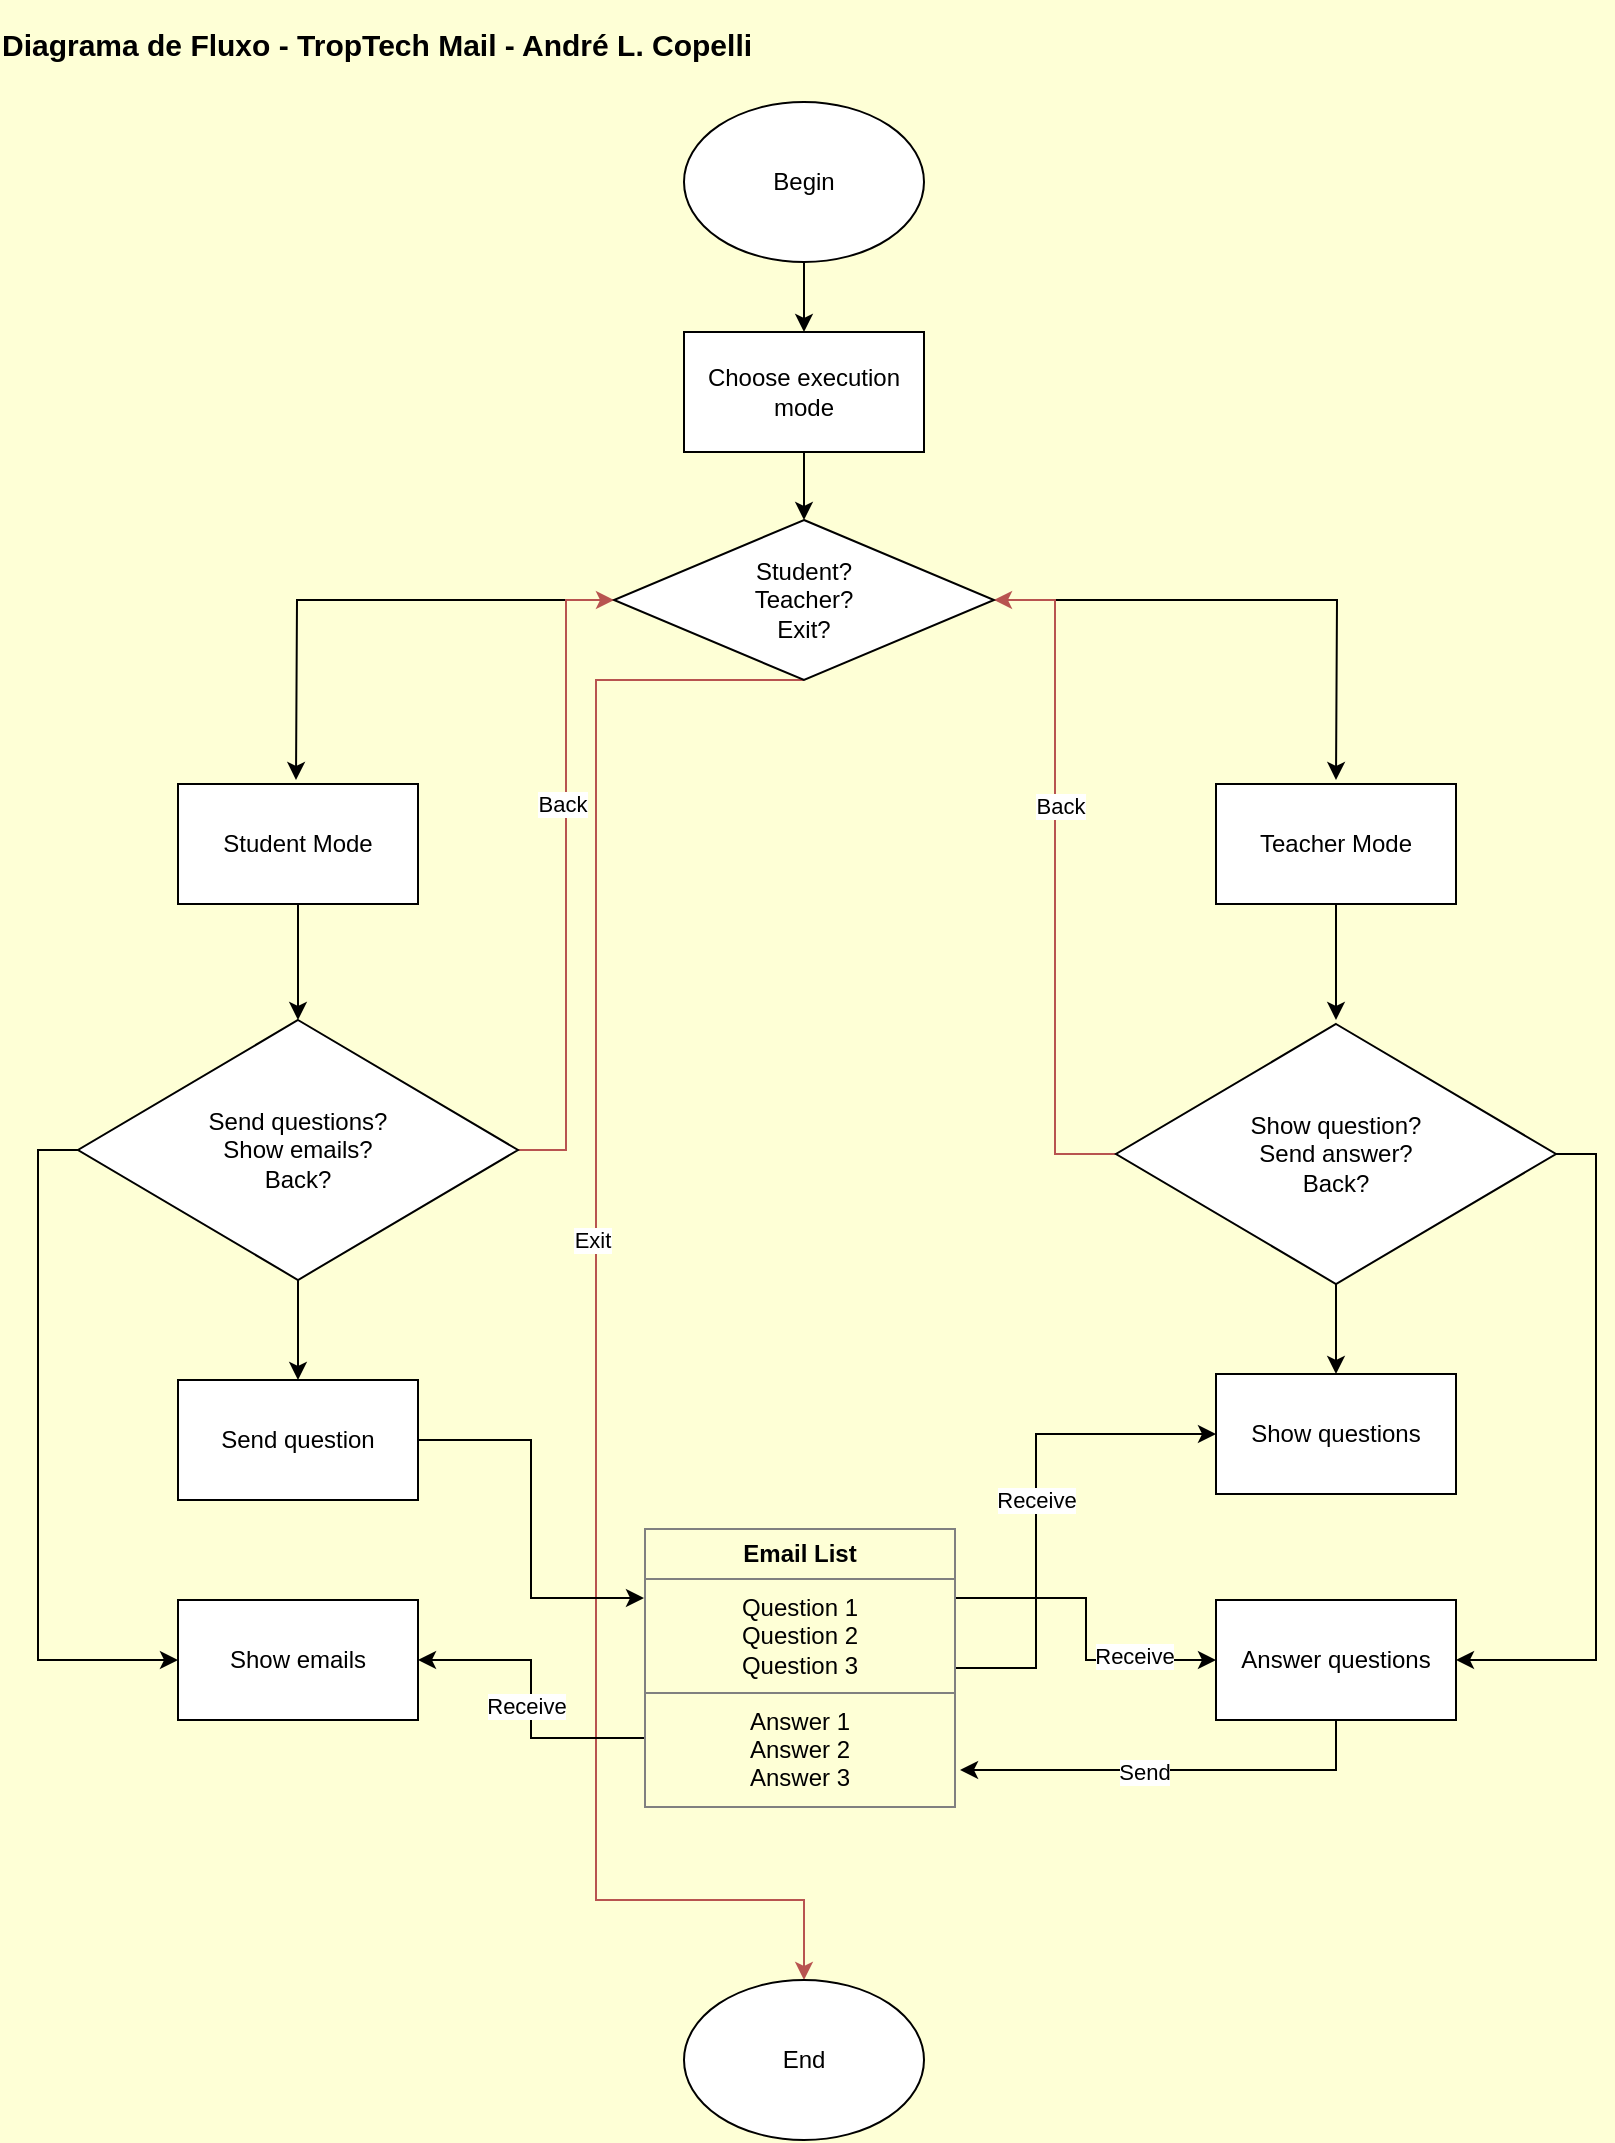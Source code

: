 <mxfile version="20.0.1" type="device"><diagram id="xlYHU5CSZkY-9sSW1oDO" name="Page-1"><mxGraphModel dx="1422" dy="729" grid="1" gridSize="10" guides="1" tooltips="1" connect="1" arrows="1" fold="1" page="1" pageScale="1" pageWidth="827" pageHeight="1169" background="#FEFFD6" math="0" shadow="0"><root><mxCell id="0"/><mxCell id="1" parent="0"/><mxCell id="3jwfVac4Wh4Kzz1UOb5K-14" style="edgeStyle=orthogonalEdgeStyle;rounded=0;orthogonalLoop=1;jettySize=auto;html=1;exitX=0.5;exitY=1;exitDx=0;exitDy=0;entryX=0.5;entryY=0;entryDx=0;entryDy=0;" parent="1" source="3jwfVac4Wh4Kzz1UOb5K-1" target="3jwfVac4Wh4Kzz1UOb5K-3" edge="1"><mxGeometry relative="1" as="geometry"/></mxCell><mxCell id="3jwfVac4Wh4Kzz1UOb5K-1" value="Begin" style="ellipse;whiteSpace=wrap;html=1;" parent="1" vertex="1"><mxGeometry x="354" y="61" width="120" height="80" as="geometry"/></mxCell><mxCell id="3jwfVac4Wh4Kzz1UOb5K-15" style="edgeStyle=orthogonalEdgeStyle;rounded=0;orthogonalLoop=1;jettySize=auto;html=1;exitX=0.5;exitY=1;exitDx=0;exitDy=0;entryX=0.5;entryY=0;entryDx=0;entryDy=0;" parent="1" source="3jwfVac4Wh4Kzz1UOb5K-3" target="3jwfVac4Wh4Kzz1UOb5K-4" edge="1"><mxGeometry relative="1" as="geometry"/></mxCell><mxCell id="3jwfVac4Wh4Kzz1UOb5K-3" value="Choose execution mode" style="rounded=0;whiteSpace=wrap;html=1;" parent="1" vertex="1"><mxGeometry x="354" y="176" width="120" height="60" as="geometry"/></mxCell><mxCell id="3jwfVac4Wh4Kzz1UOb5K-16" style="edgeStyle=orthogonalEdgeStyle;rounded=0;orthogonalLoop=1;jettySize=auto;html=1;" parent="1" source="3jwfVac4Wh4Kzz1UOb5K-4" edge="1"><mxGeometry relative="1" as="geometry"><mxPoint x="160" y="400" as="targetPoint"/></mxGeometry></mxCell><mxCell id="3jwfVac4Wh4Kzz1UOb5K-17" style="edgeStyle=orthogonalEdgeStyle;rounded=0;orthogonalLoop=1;jettySize=auto;html=1;exitX=1;exitY=0.5;exitDx=0;exitDy=0;" parent="1" source="3jwfVac4Wh4Kzz1UOb5K-4" edge="1"><mxGeometry relative="1" as="geometry"><mxPoint x="680" y="400" as="targetPoint"/></mxGeometry></mxCell><mxCell id="3jwfVac4Wh4Kzz1UOb5K-18" style="edgeStyle=orthogonalEdgeStyle;rounded=0;orthogonalLoop=1;jettySize=auto;html=1;exitX=0.5;exitY=1;exitDx=0;exitDy=0;entryX=0.5;entryY=0;entryDx=0;entryDy=0;fillColor=#f8cecc;strokeColor=#b85450;" parent="1" source="3jwfVac4Wh4Kzz1UOb5K-4" target="3jwfVac4Wh4Kzz1UOb5K-10" edge="1"><mxGeometry relative="1" as="geometry"><Array as="points"><mxPoint x="310" y="350"/><mxPoint x="310" y="960"/><mxPoint x="414" y="960"/></Array></mxGeometry></mxCell><mxCell id="3jwfVac4Wh4Kzz1UOb5K-29" value="Exit" style="edgeLabel;html=1;align=center;verticalAlign=middle;resizable=0;points=[];" parent="3jwfVac4Wh4Kzz1UOb5K-18" connectable="0" vertex="1"><mxGeometry x="-0.262" y="1" relative="1" as="geometry"><mxPoint x="-3" y="67" as="offset"/></mxGeometry></mxCell><mxCell id="3jwfVac4Wh4Kzz1UOb5K-4" value="Student?&lt;br&gt;Teacher?&lt;br&gt;Exit?" style="rhombus;whiteSpace=wrap;html=1;" parent="1" vertex="1"><mxGeometry x="319" y="270" width="190" height="80" as="geometry"/></mxCell><mxCell id="3jwfVac4Wh4Kzz1UOb5K-19" style="edgeStyle=orthogonalEdgeStyle;rounded=0;orthogonalLoop=1;jettySize=auto;html=1;exitX=0.5;exitY=1;exitDx=0;exitDy=0;entryX=0.5;entryY=0;entryDx=0;entryDy=0;" parent="1" source="3jwfVac4Wh4Kzz1UOb5K-5" target="3jwfVac4Wh4Kzz1UOb5K-7" edge="1"><mxGeometry relative="1" as="geometry"/></mxCell><mxCell id="3jwfVac4Wh4Kzz1UOb5K-5" value="Student Mode" style="rounded=0;whiteSpace=wrap;html=1;" parent="1" vertex="1"><mxGeometry x="101" y="402" width="120" height="60" as="geometry"/></mxCell><mxCell id="3jwfVac4Wh4Kzz1UOb5K-20" style="edgeStyle=orthogonalEdgeStyle;rounded=0;orthogonalLoop=1;jettySize=auto;html=1;exitX=0.5;exitY=1;exitDx=0;exitDy=0;" parent="1" source="3jwfVac4Wh4Kzz1UOb5K-6" edge="1"><mxGeometry relative="1" as="geometry"><mxPoint x="680" y="520" as="targetPoint"/></mxGeometry></mxCell><mxCell id="3jwfVac4Wh4Kzz1UOb5K-6" value="Teacher Mode" style="rounded=0;whiteSpace=wrap;html=1;" parent="1" vertex="1"><mxGeometry x="620" y="402" width="120" height="60" as="geometry"/></mxCell><mxCell id="3jwfVac4Wh4Kzz1UOb5K-21" style="edgeStyle=orthogonalEdgeStyle;rounded=0;orthogonalLoop=1;jettySize=auto;html=1;exitX=0.5;exitY=1;exitDx=0;exitDy=0;entryX=0.5;entryY=0;entryDx=0;entryDy=0;" parent="1" source="3jwfVac4Wh4Kzz1UOb5K-7" target="3jwfVac4Wh4Kzz1UOb5K-9" edge="1"><mxGeometry relative="1" as="geometry"/></mxCell><mxCell id="3jwfVac4Wh4Kzz1UOb5K-22" style="edgeStyle=orthogonalEdgeStyle;rounded=0;orthogonalLoop=1;jettySize=auto;html=1;exitX=0;exitY=0.5;exitDx=0;exitDy=0;entryX=0;entryY=0.5;entryDx=0;entryDy=0;" parent="1" source="3jwfVac4Wh4Kzz1UOb5K-7" target="3jwfVac4Wh4Kzz1UOb5K-12" edge="1"><mxGeometry relative="1" as="geometry"/></mxCell><mxCell id="3jwfVac4Wh4Kzz1UOb5K-25" style="edgeStyle=orthogonalEdgeStyle;rounded=0;orthogonalLoop=1;jettySize=auto;html=1;exitX=1;exitY=0.5;exitDx=0;exitDy=0;entryX=0;entryY=0.5;entryDx=0;entryDy=0;fillColor=#f8cecc;strokeColor=#b85450;" parent="1" source="3jwfVac4Wh4Kzz1UOb5K-7" target="3jwfVac4Wh4Kzz1UOb5K-4" edge="1"><mxGeometry relative="1" as="geometry"/></mxCell><mxCell id="3jwfVac4Wh4Kzz1UOb5K-27" value="Back" style="edgeLabel;html=1;align=center;verticalAlign=middle;resizable=0;points=[];" parent="3jwfVac4Wh4Kzz1UOb5K-25" connectable="0" vertex="1"><mxGeometry x="0.226" y="2" relative="1" as="geometry"><mxPoint y="1" as="offset"/></mxGeometry></mxCell><mxCell id="3jwfVac4Wh4Kzz1UOb5K-7" value="Send questions?&lt;br&gt;Show emails?&lt;br&gt;Back?" style="rhombus;whiteSpace=wrap;html=1;" parent="1" vertex="1"><mxGeometry x="51" y="520" width="220" height="130" as="geometry"/></mxCell><mxCell id="3jwfVac4Wh4Kzz1UOb5K-23" style="edgeStyle=orthogonalEdgeStyle;rounded=0;orthogonalLoop=1;jettySize=auto;html=1;exitX=1;exitY=0.5;exitDx=0;exitDy=0;entryX=1;entryY=0.5;entryDx=0;entryDy=0;" parent="1" source="3jwfVac4Wh4Kzz1UOb5K-8" target="3jwfVac4Wh4Kzz1UOb5K-13" edge="1"><mxGeometry relative="1" as="geometry"/></mxCell><mxCell id="3jwfVac4Wh4Kzz1UOb5K-24" style="edgeStyle=orthogonalEdgeStyle;rounded=0;orthogonalLoop=1;jettySize=auto;html=1;exitX=0.5;exitY=1;exitDx=0;exitDy=0;entryX=0.5;entryY=0;entryDx=0;entryDy=0;" parent="1" source="3jwfVac4Wh4Kzz1UOb5K-8" target="3jwfVac4Wh4Kzz1UOb5K-11" edge="1"><mxGeometry relative="1" as="geometry"/></mxCell><mxCell id="3jwfVac4Wh4Kzz1UOb5K-26" style="edgeStyle=orthogonalEdgeStyle;rounded=0;orthogonalLoop=1;jettySize=auto;html=1;exitX=0;exitY=0.5;exitDx=0;exitDy=0;entryX=1;entryY=0.5;entryDx=0;entryDy=0;fillColor=#f8cecc;strokeColor=#b85450;" parent="1" source="3jwfVac4Wh4Kzz1UOb5K-8" target="3jwfVac4Wh4Kzz1UOb5K-4" edge="1"><mxGeometry relative="1" as="geometry"/></mxCell><mxCell id="3jwfVac4Wh4Kzz1UOb5K-28" value="Back" style="edgeLabel;html=1;align=center;verticalAlign=middle;resizable=0;points=[];" parent="3jwfVac4Wh4Kzz1UOb5K-26" connectable="0" vertex="1"><mxGeometry x="0.18" y="-1" relative="1" as="geometry"><mxPoint x="1" y="-5" as="offset"/></mxGeometry></mxCell><mxCell id="3jwfVac4Wh4Kzz1UOb5K-8" value="Show question?&lt;br&gt;Send answer?&lt;br&gt;Back?" style="rhombus;whiteSpace=wrap;html=1;" parent="1" vertex="1"><mxGeometry x="570" y="522" width="220" height="130" as="geometry"/></mxCell><mxCell id="3EHmlPjgzOWZXJtI-EDg-1" style="edgeStyle=orthogonalEdgeStyle;rounded=0;orthogonalLoop=1;jettySize=auto;html=1;exitX=1;exitY=0.5;exitDx=0;exitDy=0;entryX=0;entryY=0.25;entryDx=0;entryDy=0;" edge="1" parent="1" source="3jwfVac4Wh4Kzz1UOb5K-9" target="3jwfVac4Wh4Kzz1UOb5K-30"><mxGeometry relative="1" as="geometry"/></mxCell><mxCell id="3jwfVac4Wh4Kzz1UOb5K-9" value="Send question" style="rounded=0;whiteSpace=wrap;html=1;" parent="1" vertex="1"><mxGeometry x="101" y="700" width="120" height="60" as="geometry"/></mxCell><mxCell id="3jwfVac4Wh4Kzz1UOb5K-10" value="End" style="ellipse;whiteSpace=wrap;html=1;" parent="1" vertex="1"><mxGeometry x="354" y="1000" width="120" height="80" as="geometry"/></mxCell><mxCell id="3jwfVac4Wh4Kzz1UOb5K-11" value="Show questions" style="rounded=0;whiteSpace=wrap;html=1;" parent="1" vertex="1"><mxGeometry x="620" y="697" width="120" height="60" as="geometry"/></mxCell><mxCell id="3jwfVac4Wh4Kzz1UOb5K-12" value="Show emails" style="rounded=0;whiteSpace=wrap;html=1;" parent="1" vertex="1"><mxGeometry x="101" y="810" width="120" height="60" as="geometry"/></mxCell><mxCell id="3jwfVac4Wh4Kzz1UOb5K-35" style="edgeStyle=orthogonalEdgeStyle;rounded=0;orthogonalLoop=1;jettySize=auto;html=1;exitX=0.5;exitY=1;exitDx=0;exitDy=0;entryX=1.013;entryY=0.864;entryDx=0;entryDy=0;entryPerimeter=0;" parent="1" source="3jwfVac4Wh4Kzz1UOb5K-13" target="3jwfVac4Wh4Kzz1UOb5K-30" edge="1"><mxGeometry relative="1" as="geometry"/></mxCell><mxCell id="3jwfVac4Wh4Kzz1UOb5K-40" value="Send" style="edgeLabel;html=1;align=center;verticalAlign=middle;resizable=0;points=[];" parent="3jwfVac4Wh4Kzz1UOb5K-35" connectable="0" vertex="1"><mxGeometry x="-0.053" relative="1" as="geometry"><mxPoint x="-20" y="1" as="offset"/></mxGeometry></mxCell><mxCell id="3jwfVac4Wh4Kzz1UOb5K-13" value="Answer questions" style="rounded=0;whiteSpace=wrap;html=1;" parent="1" vertex="1"><mxGeometry x="620" y="810" width="120" height="60" as="geometry"/></mxCell><mxCell id="3jwfVac4Wh4Kzz1UOb5K-32" style="edgeStyle=orthogonalEdgeStyle;rounded=0;orthogonalLoop=1;jettySize=auto;html=1;exitX=1;exitY=0.25;exitDx=0;exitDy=0;entryX=0;entryY=0.5;entryDx=0;entryDy=0;" parent="1" source="3jwfVac4Wh4Kzz1UOb5K-30" target="3jwfVac4Wh4Kzz1UOb5K-13" edge="1"><mxGeometry relative="1" as="geometry"/></mxCell><mxCell id="3jwfVac4Wh4Kzz1UOb5K-42" value="Receive" style="edgeLabel;html=1;align=center;verticalAlign=middle;resizable=0;points=[];" parent="3jwfVac4Wh4Kzz1UOb5K-32" connectable="0" vertex="1"><mxGeometry x="-0.317" y="-2" relative="1" as="geometry"><mxPoint x="34" y="27" as="offset"/></mxGeometry></mxCell><mxCell id="3jwfVac4Wh4Kzz1UOb5K-34" style="edgeStyle=orthogonalEdgeStyle;rounded=0;orthogonalLoop=1;jettySize=auto;html=1;exitX=0;exitY=0.75;exitDx=0;exitDy=0;entryX=1;entryY=0.5;entryDx=0;entryDy=0;" parent="1" source="3jwfVac4Wh4Kzz1UOb5K-30" target="3jwfVac4Wh4Kzz1UOb5K-12" edge="1"><mxGeometry relative="1" as="geometry"/></mxCell><mxCell id="3jwfVac4Wh4Kzz1UOb5K-41" value="Receive" style="edgeLabel;html=1;align=center;verticalAlign=middle;resizable=0;points=[];" parent="3jwfVac4Wh4Kzz1UOb5K-34" connectable="0" vertex="1"><mxGeometry x="-0.365" relative="1" as="geometry"><mxPoint x="-11" y="-16" as="offset"/></mxGeometry></mxCell><mxCell id="3jwfVac4Wh4Kzz1UOb5K-36" style="edgeStyle=orthogonalEdgeStyle;rounded=0;orthogonalLoop=1;jettySize=auto;html=1;entryX=0;entryY=0.5;entryDx=0;entryDy=0;exitX=1;exitY=0.5;exitDx=0;exitDy=0;" parent="1" source="3jwfVac4Wh4Kzz1UOb5K-30" target="3jwfVac4Wh4Kzz1UOb5K-11" edge="1"><mxGeometry relative="1" as="geometry"><Array as="points"><mxPoint x="530" y="844"/><mxPoint x="530" y="727"/></Array><mxPoint x="500" y="844" as="sourcePoint"/></mxGeometry></mxCell><mxCell id="3jwfVac4Wh4Kzz1UOb5K-39" value="Receive" style="edgeLabel;html=1;align=center;verticalAlign=middle;resizable=0;points=[];" parent="3jwfVac4Wh4Kzz1UOb5K-36" connectable="0" vertex="1"><mxGeometry x="0.004" relative="1" as="geometry"><mxPoint as="offset"/></mxGeometry></mxCell><mxCell id="3jwfVac4Wh4Kzz1UOb5K-30" value="&lt;table border=&quot;1&quot; width=&quot;100%&quot; height=&quot;100%&quot; cellpadding=&quot;4&quot; style=&quot;width:100%;height:100%;border-collapse:collapse;&quot;&gt;&lt;tbody&gt;&lt;tr&gt;&lt;th align=&quot;center&quot;&gt;Email List&lt;/th&gt;&lt;/tr&gt;&lt;tr&gt;&lt;td align=&quot;center&quot;&gt;Question 1&lt;br&gt;Question 2&lt;br&gt;Question 3&lt;/td&gt;&lt;/tr&gt;&lt;tr&gt;&lt;td align=&quot;center&quot;&gt;Answer 1&lt;br&gt;Answer&amp;nbsp;2&lt;br&gt;Answer&amp;nbsp;3&lt;/td&gt;&lt;/tr&gt;&lt;/tbody&gt;&lt;/table&gt;" style="text;html=1;strokeColor=none;fillColor=none;overflow=fill;" parent="1" vertex="1"><mxGeometry x="334" y="774" width="156" height="140" as="geometry"/></mxCell><mxCell id="3jwfVac4Wh4Kzz1UOb5K-44" value="&lt;font style=&quot;font-size: 15px;&quot;&gt;Diagrama de Fluxo - TropTech Mail - André L. Copelli&lt;/font&gt;" style="text;strokeColor=none;fillColor=none;html=1;fontSize=24;fontStyle=1;verticalAlign=middle;align=center;" parent="1" vertex="1"><mxGeometry x="150" y="10" width="100" height="40" as="geometry"/></mxCell></root></mxGraphModel></diagram></mxfile>
